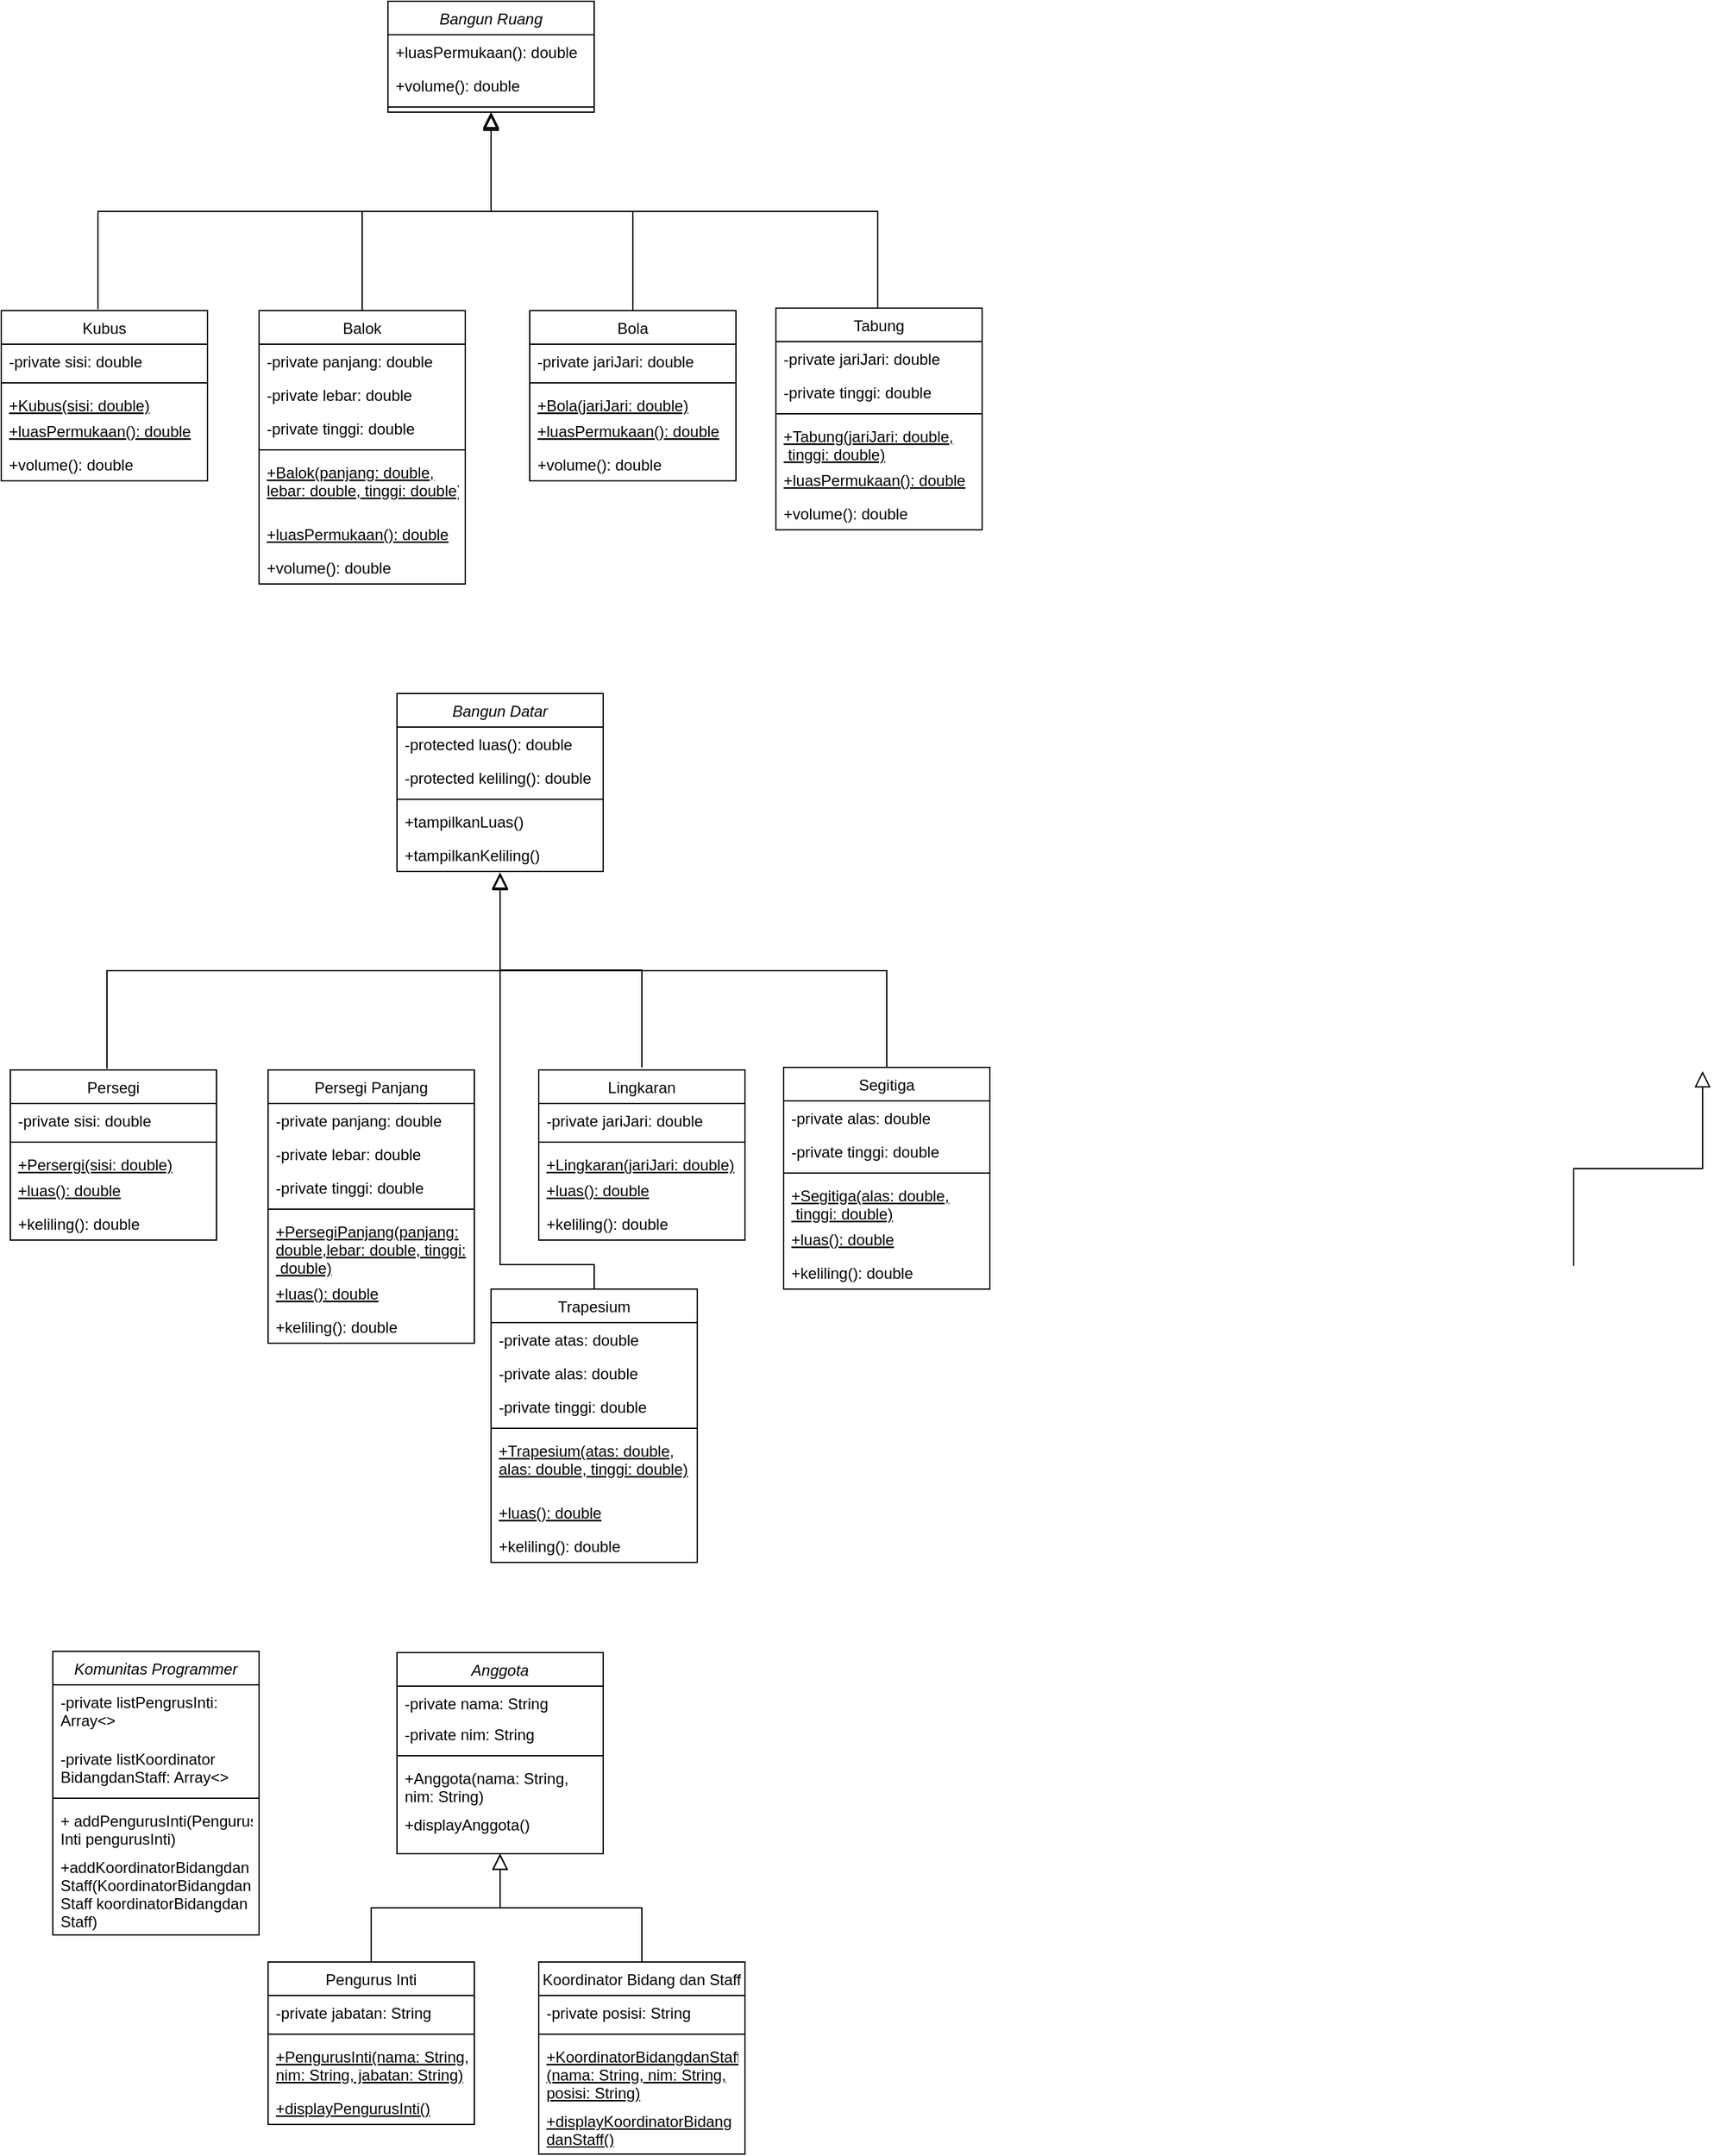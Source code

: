 <mxfile version="21.1.5" type="device">
  <diagram id="C5RBs43oDa-KdzZeNtuy" name="Page-1">
    <mxGraphModel dx="794" dy="477" grid="1" gridSize="10" guides="1" tooltips="1" connect="1" arrows="1" fold="1" page="1" pageScale="1" pageWidth="827" pageHeight="1169" math="0" shadow="0">
      <root>
        <mxCell id="WIyWlLk6GJQsqaUBKTNV-0" />
        <mxCell id="WIyWlLk6GJQsqaUBKTNV-1" parent="WIyWlLk6GJQsqaUBKTNV-0" />
        <mxCell id="zkfFHV4jXpPFQw0GAbJ--0" value="Bangun Ruang" style="swimlane;fontStyle=2;align=center;verticalAlign=top;childLayout=stackLayout;horizontal=1;startSize=26;horizontalStack=0;resizeParent=1;resizeLast=0;collapsible=1;marginBottom=0;rounded=0;shadow=0;strokeWidth=1;" parent="WIyWlLk6GJQsqaUBKTNV-1" vertex="1">
          <mxGeometry x="360" y="120" width="160" height="86" as="geometry">
            <mxRectangle x="230" y="140" width="160" height="26" as="alternateBounds" />
          </mxGeometry>
        </mxCell>
        <mxCell id="zkfFHV4jXpPFQw0GAbJ--1" value="+luasPermukaan(): double" style="text;align=left;verticalAlign=top;spacingLeft=4;spacingRight=4;overflow=hidden;rotatable=0;points=[[0,0.5],[1,0.5]];portConstraint=eastwest;" parent="zkfFHV4jXpPFQw0GAbJ--0" vertex="1">
          <mxGeometry y="26" width="160" height="26" as="geometry" />
        </mxCell>
        <mxCell id="zkfFHV4jXpPFQw0GAbJ--3" value="+volume(): double" style="text;align=left;verticalAlign=top;spacingLeft=4;spacingRight=4;overflow=hidden;rotatable=0;points=[[0,0.5],[1,0.5]];portConstraint=eastwest;rounded=0;shadow=0;html=0;" parent="zkfFHV4jXpPFQw0GAbJ--0" vertex="1">
          <mxGeometry y="52" width="160" height="26" as="geometry" />
        </mxCell>
        <mxCell id="zkfFHV4jXpPFQw0GAbJ--4" value="" style="line;html=1;strokeWidth=1;align=left;verticalAlign=middle;spacingTop=-1;spacingLeft=3;spacingRight=3;rotatable=0;labelPosition=right;points=[];portConstraint=eastwest;" parent="zkfFHV4jXpPFQw0GAbJ--0" vertex="1">
          <mxGeometry y="78" width="160" height="8" as="geometry" />
        </mxCell>
        <mxCell id="zkfFHV4jXpPFQw0GAbJ--6" value="Balok" style="swimlane;fontStyle=0;align=center;verticalAlign=top;childLayout=stackLayout;horizontal=1;startSize=26;horizontalStack=0;resizeParent=1;resizeLast=0;collapsible=1;marginBottom=0;rounded=0;shadow=0;strokeWidth=1;" parent="WIyWlLk6GJQsqaUBKTNV-1" vertex="1">
          <mxGeometry x="260" y="360" width="160" height="212" as="geometry">
            <mxRectangle x="130" y="380" width="160" height="26" as="alternateBounds" />
          </mxGeometry>
        </mxCell>
        <mxCell id="zkfFHV4jXpPFQw0GAbJ--7" value="-private panjang: double" style="text;align=left;verticalAlign=top;spacingLeft=4;spacingRight=4;overflow=hidden;rotatable=0;points=[[0,0.5],[1,0.5]];portConstraint=eastwest;" parent="zkfFHV4jXpPFQw0GAbJ--6" vertex="1">
          <mxGeometry y="26" width="160" height="26" as="geometry" />
        </mxCell>
        <mxCell id="azZpbpjzMP4z8R2nXfCr-5" value="-private lebar: double" style="text;align=left;verticalAlign=top;spacingLeft=4;spacingRight=4;overflow=hidden;rotatable=0;points=[[0,0.5],[1,0.5]];portConstraint=eastwest;rounded=0;shadow=0;html=0;" parent="zkfFHV4jXpPFQw0GAbJ--6" vertex="1">
          <mxGeometry y="52" width="160" height="26" as="geometry" />
        </mxCell>
        <mxCell id="zkfFHV4jXpPFQw0GAbJ--8" value="-private tinggi: double" style="text;align=left;verticalAlign=top;spacingLeft=4;spacingRight=4;overflow=hidden;rotatable=0;points=[[0,0.5],[1,0.5]];portConstraint=eastwest;rounded=0;shadow=0;html=0;" parent="zkfFHV4jXpPFQw0GAbJ--6" vertex="1">
          <mxGeometry y="78" width="160" height="26" as="geometry" />
        </mxCell>
        <mxCell id="zkfFHV4jXpPFQw0GAbJ--9" value="" style="line;html=1;strokeWidth=1;align=left;verticalAlign=middle;spacingTop=-1;spacingLeft=3;spacingRight=3;rotatable=0;labelPosition=right;points=[];portConstraint=eastwest;" parent="zkfFHV4jXpPFQw0GAbJ--6" vertex="1">
          <mxGeometry y="104" width="160" height="8" as="geometry" />
        </mxCell>
        <mxCell id="azZpbpjzMP4z8R2nXfCr-6" value="+Balok(panjang: double,&#xa;lebar: double, tinggi: double)" style="text;align=left;verticalAlign=top;spacingLeft=4;spacingRight=4;overflow=hidden;rotatable=0;points=[[0,0.5],[1,0.5]];portConstraint=eastwest;fontStyle=4" parent="zkfFHV4jXpPFQw0GAbJ--6" vertex="1">
          <mxGeometry y="112" width="160" height="48" as="geometry" />
        </mxCell>
        <mxCell id="zkfFHV4jXpPFQw0GAbJ--10" value="+luasPermukaan(): double" style="text;align=left;verticalAlign=top;spacingLeft=4;spacingRight=4;overflow=hidden;rotatable=0;points=[[0,0.5],[1,0.5]];portConstraint=eastwest;fontStyle=4" parent="zkfFHV4jXpPFQw0GAbJ--6" vertex="1">
          <mxGeometry y="160" width="160" height="26" as="geometry" />
        </mxCell>
        <mxCell id="zkfFHV4jXpPFQw0GAbJ--11" value="+volume(): double" style="text;align=left;verticalAlign=top;spacingLeft=4;spacingRight=4;overflow=hidden;rotatable=0;points=[[0,0.5],[1,0.5]];portConstraint=eastwest;" parent="zkfFHV4jXpPFQw0GAbJ--6" vertex="1">
          <mxGeometry y="186" width="160" height="26" as="geometry" />
        </mxCell>
        <mxCell id="zkfFHV4jXpPFQw0GAbJ--12" value="" style="endArrow=block;endSize=10;endFill=0;shadow=0;strokeWidth=1;rounded=0;edgeStyle=elbowEdgeStyle;elbow=vertical;" parent="WIyWlLk6GJQsqaUBKTNV-1" source="zkfFHV4jXpPFQw0GAbJ--6" target="zkfFHV4jXpPFQw0GAbJ--0" edge="1">
          <mxGeometry width="160" relative="1" as="geometry">
            <mxPoint x="340" y="203" as="sourcePoint" />
            <mxPoint x="340" y="203" as="targetPoint" />
          </mxGeometry>
        </mxCell>
        <mxCell id="zkfFHV4jXpPFQw0GAbJ--16" value="" style="endArrow=block;endSize=10;endFill=0;shadow=0;strokeWidth=1;rounded=0;edgeStyle=elbowEdgeStyle;elbow=vertical;" parent="WIyWlLk6GJQsqaUBKTNV-1" target="zkfFHV4jXpPFQw0GAbJ--0" edge="1">
          <mxGeometry width="160" relative="1" as="geometry">
            <mxPoint x="550" y="360" as="sourcePoint" />
            <mxPoint x="450" y="271" as="targetPoint" />
          </mxGeometry>
        </mxCell>
        <mxCell id="azZpbpjzMP4z8R2nXfCr-7" value="Bola" style="swimlane;fontStyle=0;align=center;verticalAlign=top;childLayout=stackLayout;horizontal=1;startSize=26;horizontalStack=0;resizeParent=1;resizeLast=0;collapsible=1;marginBottom=0;rounded=0;shadow=0;strokeWidth=1;" parent="WIyWlLk6GJQsqaUBKTNV-1" vertex="1">
          <mxGeometry x="470" y="360" width="160" height="132" as="geometry">
            <mxRectangle x="130" y="380" width="160" height="26" as="alternateBounds" />
          </mxGeometry>
        </mxCell>
        <mxCell id="azZpbpjzMP4z8R2nXfCr-10" value="-private jariJari: double" style="text;align=left;verticalAlign=top;spacingLeft=4;spacingRight=4;overflow=hidden;rotatable=0;points=[[0,0.5],[1,0.5]];portConstraint=eastwest;rounded=0;shadow=0;html=0;" parent="azZpbpjzMP4z8R2nXfCr-7" vertex="1">
          <mxGeometry y="26" width="160" height="26" as="geometry" />
        </mxCell>
        <mxCell id="azZpbpjzMP4z8R2nXfCr-11" value="" style="line;html=1;strokeWidth=1;align=left;verticalAlign=middle;spacingTop=-1;spacingLeft=3;spacingRight=3;rotatable=0;labelPosition=right;points=[];portConstraint=eastwest;" parent="azZpbpjzMP4z8R2nXfCr-7" vertex="1">
          <mxGeometry y="52" width="160" height="8" as="geometry" />
        </mxCell>
        <mxCell id="azZpbpjzMP4z8R2nXfCr-12" value="+Bola(jariJari: double)" style="text;align=left;verticalAlign=top;spacingLeft=4;spacingRight=4;overflow=hidden;rotatable=0;points=[[0,0.5],[1,0.5]];portConstraint=eastwest;fontStyle=4" parent="azZpbpjzMP4z8R2nXfCr-7" vertex="1">
          <mxGeometry y="60" width="160" height="20" as="geometry" />
        </mxCell>
        <mxCell id="azZpbpjzMP4z8R2nXfCr-13" value="+luasPermukaan(): double" style="text;align=left;verticalAlign=top;spacingLeft=4;spacingRight=4;overflow=hidden;rotatable=0;points=[[0,0.5],[1,0.5]];portConstraint=eastwest;fontStyle=4" parent="azZpbpjzMP4z8R2nXfCr-7" vertex="1">
          <mxGeometry y="80" width="160" height="26" as="geometry" />
        </mxCell>
        <mxCell id="azZpbpjzMP4z8R2nXfCr-14" value="+volume(): double" style="text;align=left;verticalAlign=top;spacingLeft=4;spacingRight=4;overflow=hidden;rotatable=0;points=[[0,0.5],[1,0.5]];portConstraint=eastwest;" parent="azZpbpjzMP4z8R2nXfCr-7" vertex="1">
          <mxGeometry y="106" width="160" height="26" as="geometry" />
        </mxCell>
        <mxCell id="azZpbpjzMP4z8R2nXfCr-15" value="Tabung" style="swimlane;fontStyle=0;align=center;verticalAlign=top;childLayout=stackLayout;horizontal=1;startSize=26;horizontalStack=0;resizeParent=1;resizeLast=0;collapsible=1;marginBottom=0;rounded=0;shadow=0;strokeWidth=1;" parent="WIyWlLk6GJQsqaUBKTNV-1" vertex="1">
          <mxGeometry x="661" y="358" width="160" height="172" as="geometry">
            <mxRectangle x="130" y="380" width="160" height="26" as="alternateBounds" />
          </mxGeometry>
        </mxCell>
        <mxCell id="azZpbpjzMP4z8R2nXfCr-17" value="-private jariJari: double" style="text;align=left;verticalAlign=top;spacingLeft=4;spacingRight=4;overflow=hidden;rotatable=0;points=[[0,0.5],[1,0.5]];portConstraint=eastwest;rounded=0;shadow=0;html=0;" parent="azZpbpjzMP4z8R2nXfCr-15" vertex="1">
          <mxGeometry y="26" width="160" height="26" as="geometry" />
        </mxCell>
        <mxCell id="azZpbpjzMP4z8R2nXfCr-18" value="-private tinggi: double" style="text;align=left;verticalAlign=top;spacingLeft=4;spacingRight=4;overflow=hidden;rotatable=0;points=[[0,0.5],[1,0.5]];portConstraint=eastwest;rounded=0;shadow=0;html=0;" parent="azZpbpjzMP4z8R2nXfCr-15" vertex="1">
          <mxGeometry y="52" width="160" height="26" as="geometry" />
        </mxCell>
        <mxCell id="azZpbpjzMP4z8R2nXfCr-19" value="" style="line;html=1;strokeWidth=1;align=left;verticalAlign=middle;spacingTop=-1;spacingLeft=3;spacingRight=3;rotatable=0;labelPosition=right;points=[];portConstraint=eastwest;" parent="azZpbpjzMP4z8R2nXfCr-15" vertex="1">
          <mxGeometry y="78" width="160" height="8" as="geometry" />
        </mxCell>
        <mxCell id="azZpbpjzMP4z8R2nXfCr-20" value="+Tabung(jariJari: double,&#xa; tinggi: double)" style="text;align=left;verticalAlign=top;spacingLeft=4;spacingRight=4;overflow=hidden;rotatable=0;points=[[0,0.5],[1,0.5]];portConstraint=eastwest;fontStyle=4" parent="azZpbpjzMP4z8R2nXfCr-15" vertex="1">
          <mxGeometry y="86" width="160" height="34" as="geometry" />
        </mxCell>
        <mxCell id="azZpbpjzMP4z8R2nXfCr-21" value="+luasPermukaan(): double" style="text;align=left;verticalAlign=top;spacingLeft=4;spacingRight=4;overflow=hidden;rotatable=0;points=[[0,0.5],[1,0.5]];portConstraint=eastwest;fontStyle=4" parent="azZpbpjzMP4z8R2nXfCr-15" vertex="1">
          <mxGeometry y="120" width="160" height="26" as="geometry" />
        </mxCell>
        <mxCell id="azZpbpjzMP4z8R2nXfCr-22" value="+volume(): double" style="text;align=left;verticalAlign=top;spacingLeft=4;spacingRight=4;overflow=hidden;rotatable=0;points=[[0,0.5],[1,0.5]];portConstraint=eastwest;" parent="azZpbpjzMP4z8R2nXfCr-15" vertex="1">
          <mxGeometry y="146" width="160" height="26" as="geometry" />
        </mxCell>
        <mxCell id="azZpbpjzMP4z8R2nXfCr-23" value="Kubus" style="swimlane;fontStyle=0;align=center;verticalAlign=top;childLayout=stackLayout;horizontal=1;startSize=26;horizontalStack=0;resizeParent=1;resizeLast=0;collapsible=1;marginBottom=0;rounded=0;shadow=0;strokeWidth=1;" parent="WIyWlLk6GJQsqaUBKTNV-1" vertex="1">
          <mxGeometry x="60" y="360" width="160" height="132" as="geometry">
            <mxRectangle x="130" y="380" width="160" height="26" as="alternateBounds" />
          </mxGeometry>
        </mxCell>
        <mxCell id="azZpbpjzMP4z8R2nXfCr-24" value="-private sisi: double" style="text;align=left;verticalAlign=top;spacingLeft=4;spacingRight=4;overflow=hidden;rotatable=0;points=[[0,0.5],[1,0.5]];portConstraint=eastwest;" parent="azZpbpjzMP4z8R2nXfCr-23" vertex="1">
          <mxGeometry y="26" width="160" height="26" as="geometry" />
        </mxCell>
        <mxCell id="azZpbpjzMP4z8R2nXfCr-27" value="" style="line;html=1;strokeWidth=1;align=left;verticalAlign=middle;spacingTop=-1;spacingLeft=3;spacingRight=3;rotatable=0;labelPosition=right;points=[];portConstraint=eastwest;" parent="azZpbpjzMP4z8R2nXfCr-23" vertex="1">
          <mxGeometry y="52" width="160" height="8" as="geometry" />
        </mxCell>
        <mxCell id="azZpbpjzMP4z8R2nXfCr-28" value="+Kubus(sisi: double)" style="text;align=left;verticalAlign=top;spacingLeft=4;spacingRight=4;overflow=hidden;rotatable=0;points=[[0,0.5],[1,0.5]];portConstraint=eastwest;fontStyle=4" parent="azZpbpjzMP4z8R2nXfCr-23" vertex="1">
          <mxGeometry y="60" width="160" height="20" as="geometry" />
        </mxCell>
        <mxCell id="azZpbpjzMP4z8R2nXfCr-29" value="+luasPermukaan(): double" style="text;align=left;verticalAlign=top;spacingLeft=4;spacingRight=4;overflow=hidden;rotatable=0;points=[[0,0.5],[1,0.5]];portConstraint=eastwest;fontStyle=4" parent="azZpbpjzMP4z8R2nXfCr-23" vertex="1">
          <mxGeometry y="80" width="160" height="26" as="geometry" />
        </mxCell>
        <mxCell id="azZpbpjzMP4z8R2nXfCr-30" value="+volume(): double" style="text;align=left;verticalAlign=top;spacingLeft=4;spacingRight=4;overflow=hidden;rotatable=0;points=[[0,0.5],[1,0.5]];portConstraint=eastwest;" parent="azZpbpjzMP4z8R2nXfCr-23" vertex="1">
          <mxGeometry y="106" width="160" height="26" as="geometry" />
        </mxCell>
        <mxCell id="azZpbpjzMP4z8R2nXfCr-31" value="" style="endArrow=block;endSize=10;endFill=0;shadow=0;strokeWidth=1;rounded=0;edgeStyle=elbowEdgeStyle;elbow=vertical;entryX=0.5;entryY=1;entryDx=0;entryDy=0;" parent="WIyWlLk6GJQsqaUBKTNV-1" edge="1">
          <mxGeometry width="160" relative="1" as="geometry">
            <mxPoint x="135" y="359" as="sourcePoint" />
            <mxPoint x="440" y="207" as="targetPoint" />
          </mxGeometry>
        </mxCell>
        <mxCell id="azZpbpjzMP4z8R2nXfCr-32" value="" style="endArrow=block;endSize=10;endFill=0;shadow=0;strokeWidth=1;rounded=0;edgeStyle=elbowEdgeStyle;elbow=vertical;" parent="WIyWlLk6GJQsqaUBKTNV-1" edge="1">
          <mxGeometry width="160" relative="1" as="geometry">
            <mxPoint x="740" y="358" as="sourcePoint" />
            <mxPoint x="440" y="208" as="targetPoint" />
          </mxGeometry>
        </mxCell>
        <mxCell id="azZpbpjzMP4z8R2nXfCr-33" value="Bangun Datar" style="swimlane;fontStyle=2;align=center;verticalAlign=top;childLayout=stackLayout;horizontal=1;startSize=26;horizontalStack=0;resizeParent=1;resizeLast=0;collapsible=1;marginBottom=0;rounded=0;shadow=0;strokeWidth=1;" parent="WIyWlLk6GJQsqaUBKTNV-1" vertex="1">
          <mxGeometry x="367" y="657" width="160" height="138" as="geometry">
            <mxRectangle x="230" y="140" width="160" height="26" as="alternateBounds" />
          </mxGeometry>
        </mxCell>
        <mxCell id="azZpbpjzMP4z8R2nXfCr-34" value="-protected luas(): double" style="text;align=left;verticalAlign=top;spacingLeft=4;spacingRight=4;overflow=hidden;rotatable=0;points=[[0,0.5],[1,0.5]];portConstraint=eastwest;" parent="azZpbpjzMP4z8R2nXfCr-33" vertex="1">
          <mxGeometry y="26" width="160" height="26" as="geometry" />
        </mxCell>
        <mxCell id="azZpbpjzMP4z8R2nXfCr-35" value="-protected keliling(): double" style="text;align=left;verticalAlign=top;spacingLeft=4;spacingRight=4;overflow=hidden;rotatable=0;points=[[0,0.5],[1,0.5]];portConstraint=eastwest;rounded=0;shadow=0;html=0;" parent="azZpbpjzMP4z8R2nXfCr-33" vertex="1">
          <mxGeometry y="52" width="160" height="26" as="geometry" />
        </mxCell>
        <mxCell id="azZpbpjzMP4z8R2nXfCr-36" value="" style="line;html=1;strokeWidth=1;align=left;verticalAlign=middle;spacingTop=-1;spacingLeft=3;spacingRight=3;rotatable=0;labelPosition=right;points=[];portConstraint=eastwest;" parent="azZpbpjzMP4z8R2nXfCr-33" vertex="1">
          <mxGeometry y="78" width="160" height="8" as="geometry" />
        </mxCell>
        <mxCell id="azZpbpjzMP4z8R2nXfCr-80" value="+tampilkanLuas()" style="text;align=left;verticalAlign=top;spacingLeft=4;spacingRight=4;overflow=hidden;rotatable=0;points=[[0,0.5],[1,0.5]];portConstraint=eastwest;rounded=0;shadow=0;html=0;" parent="azZpbpjzMP4z8R2nXfCr-33" vertex="1">
          <mxGeometry y="86" width="160" height="26" as="geometry" />
        </mxCell>
        <mxCell id="azZpbpjzMP4z8R2nXfCr-79" value="+tampilkanKeliling()" style="text;align=left;verticalAlign=top;spacingLeft=4;spacingRight=4;overflow=hidden;rotatable=0;points=[[0,0.5],[1,0.5]];portConstraint=eastwest;rounded=0;shadow=0;html=0;" parent="azZpbpjzMP4z8R2nXfCr-33" vertex="1">
          <mxGeometry y="112" width="160" height="26" as="geometry" />
        </mxCell>
        <mxCell id="azZpbpjzMP4z8R2nXfCr-37" value="Persegi Panjang" style="swimlane;fontStyle=0;align=center;verticalAlign=top;childLayout=stackLayout;horizontal=1;startSize=26;horizontalStack=0;resizeParent=1;resizeLast=0;collapsible=1;marginBottom=0;rounded=0;shadow=0;strokeWidth=1;" parent="WIyWlLk6GJQsqaUBKTNV-1" vertex="1">
          <mxGeometry x="267" y="949" width="160" height="212" as="geometry">
            <mxRectangle x="130" y="380" width="160" height="26" as="alternateBounds" />
          </mxGeometry>
        </mxCell>
        <mxCell id="azZpbpjzMP4z8R2nXfCr-38" value="-private panjang: double" style="text;align=left;verticalAlign=top;spacingLeft=4;spacingRight=4;overflow=hidden;rotatable=0;points=[[0,0.5],[1,0.5]];portConstraint=eastwest;" parent="azZpbpjzMP4z8R2nXfCr-37" vertex="1">
          <mxGeometry y="26" width="160" height="26" as="geometry" />
        </mxCell>
        <mxCell id="azZpbpjzMP4z8R2nXfCr-39" value="-private lebar: double" style="text;align=left;verticalAlign=top;spacingLeft=4;spacingRight=4;overflow=hidden;rotatable=0;points=[[0,0.5],[1,0.5]];portConstraint=eastwest;rounded=0;shadow=0;html=0;" parent="azZpbpjzMP4z8R2nXfCr-37" vertex="1">
          <mxGeometry y="52" width="160" height="26" as="geometry" />
        </mxCell>
        <mxCell id="azZpbpjzMP4z8R2nXfCr-40" value="-private tinggi: double" style="text;align=left;verticalAlign=top;spacingLeft=4;spacingRight=4;overflow=hidden;rotatable=0;points=[[0,0.5],[1,0.5]];portConstraint=eastwest;rounded=0;shadow=0;html=0;" parent="azZpbpjzMP4z8R2nXfCr-37" vertex="1">
          <mxGeometry y="78" width="160" height="26" as="geometry" />
        </mxCell>
        <mxCell id="azZpbpjzMP4z8R2nXfCr-41" value="" style="line;html=1;strokeWidth=1;align=left;verticalAlign=middle;spacingTop=-1;spacingLeft=3;spacingRight=3;rotatable=0;labelPosition=right;points=[];portConstraint=eastwest;" parent="azZpbpjzMP4z8R2nXfCr-37" vertex="1">
          <mxGeometry y="104" width="160" height="8" as="geometry" />
        </mxCell>
        <mxCell id="azZpbpjzMP4z8R2nXfCr-42" value="+PersegiPanjang(panjang: &#xa;double,lebar: double, tinggi:&#xa; double)" style="text;align=left;verticalAlign=top;spacingLeft=4;spacingRight=4;overflow=hidden;rotatable=0;points=[[0,0.5],[1,0.5]];portConstraint=eastwest;fontStyle=4" parent="azZpbpjzMP4z8R2nXfCr-37" vertex="1">
          <mxGeometry y="112" width="160" height="48" as="geometry" />
        </mxCell>
        <mxCell id="azZpbpjzMP4z8R2nXfCr-43" value="+luas(): double" style="text;align=left;verticalAlign=top;spacingLeft=4;spacingRight=4;overflow=hidden;rotatable=0;points=[[0,0.5],[1,0.5]];portConstraint=eastwest;fontStyle=4" parent="azZpbpjzMP4z8R2nXfCr-37" vertex="1">
          <mxGeometry y="160" width="160" height="26" as="geometry" />
        </mxCell>
        <mxCell id="azZpbpjzMP4z8R2nXfCr-44" value="+keliling(): double" style="text;align=left;verticalAlign=top;spacingLeft=4;spacingRight=4;overflow=hidden;rotatable=0;points=[[0,0.5],[1,0.5]];portConstraint=eastwest;" parent="azZpbpjzMP4z8R2nXfCr-37" vertex="1">
          <mxGeometry y="186" width="160" height="26" as="geometry" />
        </mxCell>
        <mxCell id="azZpbpjzMP4z8R2nXfCr-45" value="" style="endArrow=block;endSize=10;endFill=0;shadow=0;strokeWidth=1;rounded=0;edgeStyle=elbowEdgeStyle;elbow=vertical;" parent="WIyWlLk6GJQsqaUBKTNV-1" edge="1">
          <mxGeometry width="160" relative="1" as="geometry">
            <mxPoint x="1280" y="1101" as="sourcePoint" />
            <mxPoint x="1380" y="950" as="targetPoint" />
          </mxGeometry>
        </mxCell>
        <mxCell id="azZpbpjzMP4z8R2nXfCr-46" value="" style="endArrow=block;endSize=10;endFill=0;shadow=0;strokeWidth=1;rounded=0;edgeStyle=elbowEdgeStyle;elbow=vertical;" parent="WIyWlLk6GJQsqaUBKTNV-1" edge="1">
          <mxGeometry width="160" relative="1" as="geometry">
            <mxPoint x="557" y="947" as="sourcePoint" />
            <mxPoint x="447" y="796" as="targetPoint" />
          </mxGeometry>
        </mxCell>
        <mxCell id="azZpbpjzMP4z8R2nXfCr-47" value="Lingkaran" style="swimlane;fontStyle=0;align=center;verticalAlign=top;childLayout=stackLayout;horizontal=1;startSize=26;horizontalStack=0;resizeParent=1;resizeLast=0;collapsible=1;marginBottom=0;rounded=0;shadow=0;strokeWidth=1;" parent="WIyWlLk6GJQsqaUBKTNV-1" vertex="1">
          <mxGeometry x="477" y="949" width="160" height="132" as="geometry">
            <mxRectangle x="130" y="380" width="160" height="26" as="alternateBounds" />
          </mxGeometry>
        </mxCell>
        <mxCell id="azZpbpjzMP4z8R2nXfCr-48" value="-private jariJari: double" style="text;align=left;verticalAlign=top;spacingLeft=4;spacingRight=4;overflow=hidden;rotatable=0;points=[[0,0.5],[1,0.5]];portConstraint=eastwest;rounded=0;shadow=0;html=0;" parent="azZpbpjzMP4z8R2nXfCr-47" vertex="1">
          <mxGeometry y="26" width="160" height="26" as="geometry" />
        </mxCell>
        <mxCell id="azZpbpjzMP4z8R2nXfCr-49" value="" style="line;html=1;strokeWidth=1;align=left;verticalAlign=middle;spacingTop=-1;spacingLeft=3;spacingRight=3;rotatable=0;labelPosition=right;points=[];portConstraint=eastwest;" parent="azZpbpjzMP4z8R2nXfCr-47" vertex="1">
          <mxGeometry y="52" width="160" height="8" as="geometry" />
        </mxCell>
        <mxCell id="azZpbpjzMP4z8R2nXfCr-50" value="+Lingkaran(jariJari: double)" style="text;align=left;verticalAlign=top;spacingLeft=4;spacingRight=4;overflow=hidden;rotatable=0;points=[[0,0.5],[1,0.5]];portConstraint=eastwest;fontStyle=4" parent="azZpbpjzMP4z8R2nXfCr-47" vertex="1">
          <mxGeometry y="60" width="160" height="20" as="geometry" />
        </mxCell>
        <mxCell id="azZpbpjzMP4z8R2nXfCr-51" value="+luas(): double" style="text;align=left;verticalAlign=top;spacingLeft=4;spacingRight=4;overflow=hidden;rotatable=0;points=[[0,0.5],[1,0.5]];portConstraint=eastwest;fontStyle=4" parent="azZpbpjzMP4z8R2nXfCr-47" vertex="1">
          <mxGeometry y="80" width="160" height="26" as="geometry" />
        </mxCell>
        <mxCell id="azZpbpjzMP4z8R2nXfCr-77" value="" style="endArrow=block;endSize=10;endFill=0;shadow=0;strokeWidth=1;rounded=0;edgeStyle=elbowEdgeStyle;elbow=vertical;exitX=0.5;exitY=0;exitDx=0;exitDy=0;" parent="azZpbpjzMP4z8R2nXfCr-47" edge="1" source="azZpbpjzMP4z8R2nXfCr-68">
          <mxGeometry width="160" relative="1" as="geometry">
            <mxPoint x="-6.64" y="174.032" as="sourcePoint" />
            <mxPoint x="-30" y="-153" as="targetPoint" />
            <Array as="points">
              <mxPoint x="-17" y="151" />
            </Array>
          </mxGeometry>
        </mxCell>
        <mxCell id="azZpbpjzMP4z8R2nXfCr-52" value="+keliling(): double" style="text;align=left;verticalAlign=top;spacingLeft=4;spacingRight=4;overflow=hidden;rotatable=0;points=[[0,0.5],[1,0.5]];portConstraint=eastwest;" parent="azZpbpjzMP4z8R2nXfCr-47" vertex="1">
          <mxGeometry y="106" width="160" height="26" as="geometry" />
        </mxCell>
        <mxCell id="azZpbpjzMP4z8R2nXfCr-53" value="Segitiga" style="swimlane;fontStyle=0;align=center;verticalAlign=top;childLayout=stackLayout;horizontal=1;startSize=26;horizontalStack=0;resizeParent=1;resizeLast=0;collapsible=1;marginBottom=0;rounded=0;shadow=0;strokeWidth=1;" parent="WIyWlLk6GJQsqaUBKTNV-1" vertex="1">
          <mxGeometry x="667" y="947" width="160" height="172" as="geometry">
            <mxRectangle x="130" y="380" width="160" height="26" as="alternateBounds" />
          </mxGeometry>
        </mxCell>
        <mxCell id="azZpbpjzMP4z8R2nXfCr-54" value="-private alas: double" style="text;align=left;verticalAlign=top;spacingLeft=4;spacingRight=4;overflow=hidden;rotatable=0;points=[[0,0.5],[1,0.5]];portConstraint=eastwest;rounded=0;shadow=0;html=0;" parent="azZpbpjzMP4z8R2nXfCr-53" vertex="1">
          <mxGeometry y="26" width="160" height="26" as="geometry" />
        </mxCell>
        <mxCell id="azZpbpjzMP4z8R2nXfCr-55" value="-private tinggi: double" style="text;align=left;verticalAlign=top;spacingLeft=4;spacingRight=4;overflow=hidden;rotatable=0;points=[[0,0.5],[1,0.5]];portConstraint=eastwest;rounded=0;shadow=0;html=0;" parent="azZpbpjzMP4z8R2nXfCr-53" vertex="1">
          <mxGeometry y="52" width="160" height="26" as="geometry" />
        </mxCell>
        <mxCell id="azZpbpjzMP4z8R2nXfCr-56" value="" style="line;html=1;strokeWidth=1;align=left;verticalAlign=middle;spacingTop=-1;spacingLeft=3;spacingRight=3;rotatable=0;labelPosition=right;points=[];portConstraint=eastwest;" parent="azZpbpjzMP4z8R2nXfCr-53" vertex="1">
          <mxGeometry y="78" width="160" height="8" as="geometry" />
        </mxCell>
        <mxCell id="azZpbpjzMP4z8R2nXfCr-57" value="+Segitiga(alas: double,&#xa; tinggi: double)" style="text;align=left;verticalAlign=top;spacingLeft=4;spacingRight=4;overflow=hidden;rotatable=0;points=[[0,0.5],[1,0.5]];portConstraint=eastwest;fontStyle=4" parent="azZpbpjzMP4z8R2nXfCr-53" vertex="1">
          <mxGeometry y="86" width="160" height="34" as="geometry" />
        </mxCell>
        <mxCell id="azZpbpjzMP4z8R2nXfCr-58" value="+luas(): double" style="text;align=left;verticalAlign=top;spacingLeft=4;spacingRight=4;overflow=hidden;rotatable=0;points=[[0,0.5],[1,0.5]];portConstraint=eastwest;fontStyle=4" parent="azZpbpjzMP4z8R2nXfCr-53" vertex="1">
          <mxGeometry y="120" width="160" height="26" as="geometry" />
        </mxCell>
        <mxCell id="azZpbpjzMP4z8R2nXfCr-59" value="+keliling(): double" style="text;align=left;verticalAlign=top;spacingLeft=4;spacingRight=4;overflow=hidden;rotatable=0;points=[[0,0.5],[1,0.5]];portConstraint=eastwest;" parent="azZpbpjzMP4z8R2nXfCr-53" vertex="1">
          <mxGeometry y="146" width="160" height="26" as="geometry" />
        </mxCell>
        <mxCell id="azZpbpjzMP4z8R2nXfCr-60" value="Persegi" style="swimlane;fontStyle=0;align=center;verticalAlign=top;childLayout=stackLayout;horizontal=1;startSize=26;horizontalStack=0;resizeParent=1;resizeLast=0;collapsible=1;marginBottom=0;rounded=0;shadow=0;strokeWidth=1;" parent="WIyWlLk6GJQsqaUBKTNV-1" vertex="1">
          <mxGeometry x="67" y="949" width="160" height="132" as="geometry">
            <mxRectangle x="130" y="380" width="160" height="26" as="alternateBounds" />
          </mxGeometry>
        </mxCell>
        <mxCell id="azZpbpjzMP4z8R2nXfCr-61" value="-private sisi: double" style="text;align=left;verticalAlign=top;spacingLeft=4;spacingRight=4;overflow=hidden;rotatable=0;points=[[0,0.5],[1,0.5]];portConstraint=eastwest;" parent="azZpbpjzMP4z8R2nXfCr-60" vertex="1">
          <mxGeometry y="26" width="160" height="26" as="geometry" />
        </mxCell>
        <mxCell id="azZpbpjzMP4z8R2nXfCr-62" value="" style="line;html=1;strokeWidth=1;align=left;verticalAlign=middle;spacingTop=-1;spacingLeft=3;spacingRight=3;rotatable=0;labelPosition=right;points=[];portConstraint=eastwest;" parent="azZpbpjzMP4z8R2nXfCr-60" vertex="1">
          <mxGeometry y="52" width="160" height="8" as="geometry" />
        </mxCell>
        <mxCell id="azZpbpjzMP4z8R2nXfCr-63" value="+Persergi(sisi: double)" style="text;align=left;verticalAlign=top;spacingLeft=4;spacingRight=4;overflow=hidden;rotatable=0;points=[[0,0.5],[1,0.5]];portConstraint=eastwest;fontStyle=4" parent="azZpbpjzMP4z8R2nXfCr-60" vertex="1">
          <mxGeometry y="60" width="160" height="20" as="geometry" />
        </mxCell>
        <mxCell id="azZpbpjzMP4z8R2nXfCr-64" value="+luas(): double" style="text;align=left;verticalAlign=top;spacingLeft=4;spacingRight=4;overflow=hidden;rotatable=0;points=[[0,0.5],[1,0.5]];portConstraint=eastwest;fontStyle=4" parent="azZpbpjzMP4z8R2nXfCr-60" vertex="1">
          <mxGeometry y="80" width="160" height="26" as="geometry" />
        </mxCell>
        <mxCell id="azZpbpjzMP4z8R2nXfCr-65" value="+keliling(): double" style="text;align=left;verticalAlign=top;spacingLeft=4;spacingRight=4;overflow=hidden;rotatable=0;points=[[0,0.5],[1,0.5]];portConstraint=eastwest;" parent="azZpbpjzMP4z8R2nXfCr-60" vertex="1">
          <mxGeometry y="106" width="160" height="26" as="geometry" />
        </mxCell>
        <mxCell id="azZpbpjzMP4z8R2nXfCr-66" value="" style="endArrow=block;endSize=10;endFill=0;shadow=0;strokeWidth=1;rounded=0;edgeStyle=elbowEdgeStyle;elbow=vertical;entryX=0.5;entryY=1;entryDx=0;entryDy=0;" parent="WIyWlLk6GJQsqaUBKTNV-1" edge="1">
          <mxGeometry width="160" relative="1" as="geometry">
            <mxPoint x="142" y="948" as="sourcePoint" />
            <mxPoint x="447" y="796" as="targetPoint" />
          </mxGeometry>
        </mxCell>
        <mxCell id="azZpbpjzMP4z8R2nXfCr-67" value="" style="endArrow=block;endSize=10;endFill=0;shadow=0;strokeWidth=1;rounded=0;edgeStyle=elbowEdgeStyle;elbow=vertical;" parent="WIyWlLk6GJQsqaUBKTNV-1" edge="1">
          <mxGeometry width="160" relative="1" as="geometry">
            <mxPoint x="747" y="947" as="sourcePoint" />
            <mxPoint x="447" y="797" as="targetPoint" />
          </mxGeometry>
        </mxCell>
        <mxCell id="azZpbpjzMP4z8R2nXfCr-68" value="Trapesium" style="swimlane;fontStyle=0;align=center;verticalAlign=top;childLayout=stackLayout;horizontal=1;startSize=26;horizontalStack=0;resizeParent=1;resizeLast=0;collapsible=1;marginBottom=0;rounded=0;shadow=0;strokeWidth=1;" parent="WIyWlLk6GJQsqaUBKTNV-1" vertex="1">
          <mxGeometry x="440" y="1119" width="160" height="212" as="geometry">
            <mxRectangle x="130" y="380" width="160" height="26" as="alternateBounds" />
          </mxGeometry>
        </mxCell>
        <mxCell id="azZpbpjzMP4z8R2nXfCr-69" value="-private atas: double" style="text;align=left;verticalAlign=top;spacingLeft=4;spacingRight=4;overflow=hidden;rotatable=0;points=[[0,0.5],[1,0.5]];portConstraint=eastwest;" parent="azZpbpjzMP4z8R2nXfCr-68" vertex="1">
          <mxGeometry y="26" width="160" height="26" as="geometry" />
        </mxCell>
        <mxCell id="azZpbpjzMP4z8R2nXfCr-70" value="-private alas: double" style="text;align=left;verticalAlign=top;spacingLeft=4;spacingRight=4;overflow=hidden;rotatable=0;points=[[0,0.5],[1,0.5]];portConstraint=eastwest;rounded=0;shadow=0;html=0;" parent="azZpbpjzMP4z8R2nXfCr-68" vertex="1">
          <mxGeometry y="52" width="160" height="26" as="geometry" />
        </mxCell>
        <mxCell id="azZpbpjzMP4z8R2nXfCr-71" value="-private tinggi: double" style="text;align=left;verticalAlign=top;spacingLeft=4;spacingRight=4;overflow=hidden;rotatable=0;points=[[0,0.5],[1,0.5]];portConstraint=eastwest;rounded=0;shadow=0;html=0;" parent="azZpbpjzMP4z8R2nXfCr-68" vertex="1">
          <mxGeometry y="78" width="160" height="26" as="geometry" />
        </mxCell>
        <mxCell id="azZpbpjzMP4z8R2nXfCr-72" value="" style="line;html=1;strokeWidth=1;align=left;verticalAlign=middle;spacingTop=-1;spacingLeft=3;spacingRight=3;rotatable=0;labelPosition=right;points=[];portConstraint=eastwest;" parent="azZpbpjzMP4z8R2nXfCr-68" vertex="1">
          <mxGeometry y="104" width="160" height="8" as="geometry" />
        </mxCell>
        <mxCell id="azZpbpjzMP4z8R2nXfCr-73" value="+Trapesium(atas: double,&#xa;alas: double, tinggi: double)" style="text;align=left;verticalAlign=top;spacingLeft=4;spacingRight=4;overflow=hidden;rotatable=0;points=[[0,0.5],[1,0.5]];portConstraint=eastwest;fontStyle=4" parent="azZpbpjzMP4z8R2nXfCr-68" vertex="1">
          <mxGeometry y="112" width="160" height="48" as="geometry" />
        </mxCell>
        <mxCell id="azZpbpjzMP4z8R2nXfCr-74" value="+luas(): double" style="text;align=left;verticalAlign=top;spacingLeft=4;spacingRight=4;overflow=hidden;rotatable=0;points=[[0,0.5],[1,0.5]];portConstraint=eastwest;fontStyle=4" parent="azZpbpjzMP4z8R2nXfCr-68" vertex="1">
          <mxGeometry y="160" width="160" height="26" as="geometry" />
        </mxCell>
        <mxCell id="azZpbpjzMP4z8R2nXfCr-75" value="+keliling(): double" style="text;align=left;verticalAlign=top;spacingLeft=4;spacingRight=4;overflow=hidden;rotatable=0;points=[[0,0.5],[1,0.5]];portConstraint=eastwest;" parent="azZpbpjzMP4z8R2nXfCr-68" vertex="1">
          <mxGeometry y="186" width="160" height="26" as="geometry" />
        </mxCell>
        <mxCell id="azZpbpjzMP4z8R2nXfCr-102" value="Anggota" style="swimlane;fontStyle=2;align=center;verticalAlign=top;childLayout=stackLayout;horizontal=1;startSize=26;horizontalStack=0;resizeParent=1;resizeLast=0;collapsible=1;marginBottom=0;rounded=0;shadow=0;strokeWidth=1;" parent="WIyWlLk6GJQsqaUBKTNV-1" vertex="1">
          <mxGeometry x="367" y="1401" width="160" height="156" as="geometry">
            <mxRectangle x="230" y="140" width="160" height="26" as="alternateBounds" />
          </mxGeometry>
        </mxCell>
        <mxCell id="azZpbpjzMP4z8R2nXfCr-103" value="-private nama: String" style="text;align=left;verticalAlign=top;spacingLeft=4;spacingRight=4;overflow=hidden;rotatable=0;points=[[0,0.5],[1,0.5]];portConstraint=eastwest;" parent="azZpbpjzMP4z8R2nXfCr-102" vertex="1">
          <mxGeometry y="26" width="160" height="24" as="geometry" />
        </mxCell>
        <mxCell id="azZpbpjzMP4z8R2nXfCr-104" value="-private nim: String" style="text;align=left;verticalAlign=top;spacingLeft=4;spacingRight=4;overflow=hidden;rotatable=0;points=[[0,0.5],[1,0.5]];portConstraint=eastwest;rounded=0;shadow=0;html=0;" parent="azZpbpjzMP4z8R2nXfCr-102" vertex="1">
          <mxGeometry y="50" width="160" height="26" as="geometry" />
        </mxCell>
        <mxCell id="azZpbpjzMP4z8R2nXfCr-105" value="" style="line;html=1;strokeWidth=1;align=left;verticalAlign=middle;spacingTop=-1;spacingLeft=3;spacingRight=3;rotatable=0;labelPosition=right;points=[];portConstraint=eastwest;" parent="azZpbpjzMP4z8R2nXfCr-102" vertex="1">
          <mxGeometry y="76" width="160" height="8" as="geometry" />
        </mxCell>
        <mxCell id="azZpbpjzMP4z8R2nXfCr-124" value="+Anggota(nama: String,&#xa;nim: String)" style="text;align=left;verticalAlign=top;spacingLeft=4;spacingRight=4;overflow=hidden;rotatable=0;points=[[0,0.5],[1,0.5]];portConstraint=eastwest;rounded=0;shadow=0;html=0;" parent="azZpbpjzMP4z8R2nXfCr-102" vertex="1">
          <mxGeometry y="84" width="160" height="36" as="geometry" />
        </mxCell>
        <mxCell id="azZpbpjzMP4z8R2nXfCr-123" value="+displayAnggota()" style="text;align=left;verticalAlign=top;spacingLeft=4;spacingRight=4;overflow=hidden;rotatable=0;points=[[0,0.5],[1,0.5]];portConstraint=eastwest;rounded=0;shadow=0;html=0;" parent="azZpbpjzMP4z8R2nXfCr-102" vertex="1">
          <mxGeometry y="120" width="160" height="26" as="geometry" />
        </mxCell>
        <mxCell id="azZpbpjzMP4z8R2nXfCr-106" value="Pengurus Inti" style="swimlane;fontStyle=0;align=center;verticalAlign=top;childLayout=stackLayout;horizontal=1;startSize=26;horizontalStack=0;resizeParent=1;resizeLast=0;collapsible=1;marginBottom=0;rounded=0;shadow=0;strokeWidth=1;" parent="WIyWlLk6GJQsqaUBKTNV-1" vertex="1">
          <mxGeometry x="267" y="1641" width="160" height="126" as="geometry">
            <mxRectangle x="130" y="380" width="160" height="26" as="alternateBounds" />
          </mxGeometry>
        </mxCell>
        <mxCell id="azZpbpjzMP4z8R2nXfCr-107" value="-private jabatan: String" style="text;align=left;verticalAlign=top;spacingLeft=4;spacingRight=4;overflow=hidden;rotatable=0;points=[[0,0.5],[1,0.5]];portConstraint=eastwest;" parent="azZpbpjzMP4z8R2nXfCr-106" vertex="1">
          <mxGeometry y="26" width="160" height="26" as="geometry" />
        </mxCell>
        <mxCell id="azZpbpjzMP4z8R2nXfCr-110" value="" style="line;html=1;strokeWidth=1;align=left;verticalAlign=middle;spacingTop=-1;spacingLeft=3;spacingRight=3;rotatable=0;labelPosition=right;points=[];portConstraint=eastwest;" parent="azZpbpjzMP4z8R2nXfCr-106" vertex="1">
          <mxGeometry y="52" width="160" height="8" as="geometry" />
        </mxCell>
        <mxCell id="azZpbpjzMP4z8R2nXfCr-111" value="+PengurusInti(nama: String,&#xa;nim: String, jabatan: String)" style="text;align=left;verticalAlign=top;spacingLeft=4;spacingRight=4;overflow=hidden;rotatable=0;points=[[0,0.5],[1,0.5]];portConstraint=eastwest;fontStyle=4" parent="azZpbpjzMP4z8R2nXfCr-106" vertex="1">
          <mxGeometry y="60" width="160" height="40" as="geometry" />
        </mxCell>
        <mxCell id="azZpbpjzMP4z8R2nXfCr-112" value="+displayPengurusInti()" style="text;align=left;verticalAlign=top;spacingLeft=4;spacingRight=4;overflow=hidden;rotatable=0;points=[[0,0.5],[1,0.5]];portConstraint=eastwest;fontStyle=4" parent="azZpbpjzMP4z8R2nXfCr-106" vertex="1">
          <mxGeometry y="100" width="160" height="26" as="geometry" />
        </mxCell>
        <mxCell id="azZpbpjzMP4z8R2nXfCr-114" value="" style="endArrow=block;endSize=10;endFill=0;shadow=0;strokeWidth=1;rounded=0;edgeStyle=elbowEdgeStyle;elbow=vertical;" parent="WIyWlLk6GJQsqaUBKTNV-1" source="azZpbpjzMP4z8R2nXfCr-106" target="azZpbpjzMP4z8R2nXfCr-102" edge="1">
          <mxGeometry width="160" relative="1" as="geometry">
            <mxPoint x="347" y="1484" as="sourcePoint" />
            <mxPoint x="347" y="1484" as="targetPoint" />
          </mxGeometry>
        </mxCell>
        <mxCell id="azZpbpjzMP4z8R2nXfCr-115" value="" style="endArrow=block;endSize=10;endFill=0;shadow=0;strokeWidth=1;rounded=0;edgeStyle=elbowEdgeStyle;elbow=vertical;" parent="WIyWlLk6GJQsqaUBKTNV-1" target="azZpbpjzMP4z8R2nXfCr-102" edge="1">
          <mxGeometry width="160" relative="1" as="geometry">
            <mxPoint x="557" y="1641" as="sourcePoint" />
            <mxPoint x="457" y="1552" as="targetPoint" />
          </mxGeometry>
        </mxCell>
        <mxCell id="azZpbpjzMP4z8R2nXfCr-116" value="Koordinator Bidang dan Staff" style="swimlane;fontStyle=0;align=center;verticalAlign=top;childLayout=stackLayout;horizontal=1;startSize=26;horizontalStack=0;resizeParent=1;resizeLast=0;collapsible=1;marginBottom=0;rounded=0;shadow=0;strokeWidth=1;" parent="WIyWlLk6GJQsqaUBKTNV-1" vertex="1">
          <mxGeometry x="477" y="1641" width="160" height="149" as="geometry">
            <mxRectangle x="130" y="380" width="160" height="26" as="alternateBounds" />
          </mxGeometry>
        </mxCell>
        <mxCell id="azZpbpjzMP4z8R2nXfCr-117" value="-private posisi: String" style="text;align=left;verticalAlign=top;spacingLeft=4;spacingRight=4;overflow=hidden;rotatable=0;points=[[0,0.5],[1,0.5]];portConstraint=eastwest;rounded=0;shadow=0;html=0;" parent="azZpbpjzMP4z8R2nXfCr-116" vertex="1">
          <mxGeometry y="26" width="160" height="26" as="geometry" />
        </mxCell>
        <mxCell id="azZpbpjzMP4z8R2nXfCr-118" value="" style="line;html=1;strokeWidth=1;align=left;verticalAlign=middle;spacingTop=-1;spacingLeft=3;spacingRight=3;rotatable=0;labelPosition=right;points=[];portConstraint=eastwest;" parent="azZpbpjzMP4z8R2nXfCr-116" vertex="1">
          <mxGeometry y="52" width="160" height="8" as="geometry" />
        </mxCell>
        <mxCell id="azZpbpjzMP4z8R2nXfCr-119" value="+KoordinatorBidangdanStaff&#xa;(nama: String, nim: String,&#xa;posisi: String)" style="text;align=left;verticalAlign=top;spacingLeft=4;spacingRight=4;overflow=hidden;rotatable=0;points=[[0,0.5],[1,0.5]];portConstraint=eastwest;fontStyle=4" parent="azZpbpjzMP4z8R2nXfCr-116" vertex="1">
          <mxGeometry y="60" width="160" height="50" as="geometry" />
        </mxCell>
        <mxCell id="azZpbpjzMP4z8R2nXfCr-120" value="+displayKoordinatorBidang&#xa;danStaff()" style="text;align=left;verticalAlign=top;spacingLeft=4;spacingRight=4;overflow=hidden;rotatable=0;points=[[0,0.5],[1,0.5]];portConstraint=eastwest;fontStyle=4" parent="azZpbpjzMP4z8R2nXfCr-116" vertex="1">
          <mxGeometry y="110" width="160" height="30" as="geometry" />
        </mxCell>
        <mxCell id="2p6R5WTHay0af6Y_7H5H-0" value="Komunitas Programmer" style="swimlane;fontStyle=2;align=center;verticalAlign=top;childLayout=stackLayout;horizontal=1;startSize=26;horizontalStack=0;resizeParent=1;resizeLast=0;collapsible=1;marginBottom=0;rounded=0;shadow=0;strokeWidth=1;" vertex="1" parent="WIyWlLk6GJQsqaUBKTNV-1">
          <mxGeometry x="100" y="1400" width="160" height="220" as="geometry">
            <mxRectangle x="230" y="140" width="160" height="26" as="alternateBounds" />
          </mxGeometry>
        </mxCell>
        <mxCell id="2p6R5WTHay0af6Y_7H5H-1" value="-private listPengrusInti: &#xa;Array&lt;&gt;" style="text;align=left;verticalAlign=top;spacingLeft=4;spacingRight=4;overflow=hidden;rotatable=0;points=[[0,0.5],[1,0.5]];portConstraint=eastwest;" vertex="1" parent="2p6R5WTHay0af6Y_7H5H-0">
          <mxGeometry y="26" width="160" height="44" as="geometry" />
        </mxCell>
        <mxCell id="2p6R5WTHay0af6Y_7H5H-2" value="-private listKoordinator&#xa;BidangdanStaff: Array&lt;&gt;" style="text;align=left;verticalAlign=top;spacingLeft=4;spacingRight=4;overflow=hidden;rotatable=0;points=[[0,0.5],[1,0.5]];portConstraint=eastwest;rounded=0;shadow=0;html=0;" vertex="1" parent="2p6R5WTHay0af6Y_7H5H-0">
          <mxGeometry y="70" width="160" height="40" as="geometry" />
        </mxCell>
        <mxCell id="2p6R5WTHay0af6Y_7H5H-3" value="" style="line;html=1;strokeWidth=1;align=left;verticalAlign=middle;spacingTop=-1;spacingLeft=3;spacingRight=3;rotatable=0;labelPosition=right;points=[];portConstraint=eastwest;" vertex="1" parent="2p6R5WTHay0af6Y_7H5H-0">
          <mxGeometry y="110" width="160" height="8" as="geometry" />
        </mxCell>
        <mxCell id="2p6R5WTHay0af6Y_7H5H-4" value="+ addPengurusInti(Pengurus&#xa;Inti pengurusInti)" style="text;align=left;verticalAlign=top;spacingLeft=4;spacingRight=4;overflow=hidden;rotatable=0;points=[[0,0.5],[1,0.5]];portConstraint=eastwest;rounded=0;shadow=0;html=0;" vertex="1" parent="2p6R5WTHay0af6Y_7H5H-0">
          <mxGeometry y="118" width="160" height="36" as="geometry" />
        </mxCell>
        <mxCell id="2p6R5WTHay0af6Y_7H5H-5" value="+addKoordinatorBidangdan&#xa;Staff(KoordinatorBidangdan&#xa;Staff koordinatorBidangdan&#xa;Staff)" style="text;align=left;verticalAlign=top;spacingLeft=4;spacingRight=4;overflow=hidden;rotatable=0;points=[[0,0.5],[1,0.5]];portConstraint=eastwest;rounded=0;shadow=0;html=0;" vertex="1" parent="2p6R5WTHay0af6Y_7H5H-0">
          <mxGeometry y="154" width="160" height="66" as="geometry" />
        </mxCell>
      </root>
    </mxGraphModel>
  </diagram>
</mxfile>
